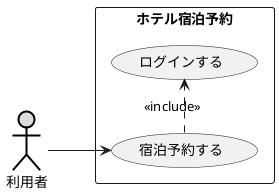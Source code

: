@startuml ユースケース図
left to right direction
actor 利用者#DDDDDD;line:black;line.bold;
rectangle ホテル宿泊予約 {
usecase 宿泊予約する
usecase ログインする
}
宿泊予約する .> ログインする : << include >>
利用者 --> 宿泊予約する
@enduml